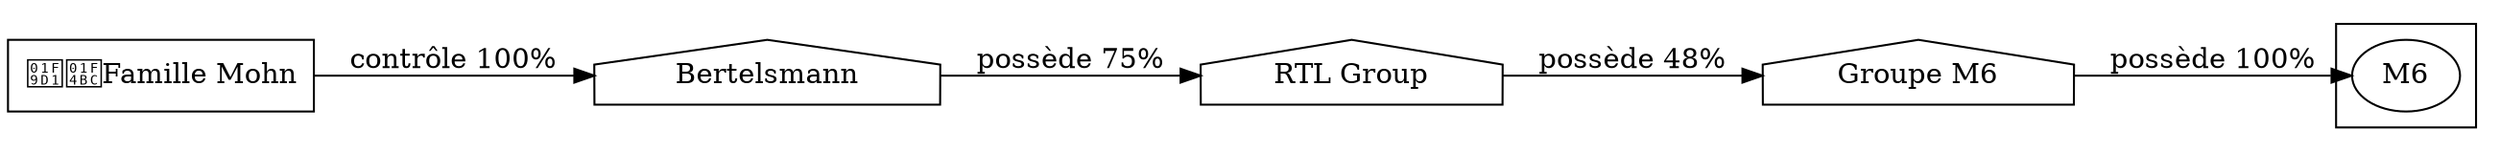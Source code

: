 digraph {
  rankdir=LR;
  subgraph roots {
    
      "famille-mohn-102"[label="🧑‍💼Famille Mohn" shape=box]
    
  }

  
    "groupe-m6-110"[label="Groupe M6" shape=house]
  
    "rtl-group-105"[label="RTL Group" shape=house]
  
    "bertelsmann-103"[label="Bertelsmann" shape=house]
  

  subgraph clusterLeaves {
    
      "m6-111"[label="M6"]
    
  }

  
    "groupe-m6-110" -> "m6-111" [
      label="possède 100%"
    ]
  
    "rtl-group-105" -> "groupe-m6-110" [
      label="possède 48%"
    ]
  
    "bertelsmann-103" -> "rtl-group-105" [
      label="possède 75%"
    ]
  
    "famille-mohn-102" -> "bertelsmann-103" [
      label="contrôle 100%"
    ]
  
}
